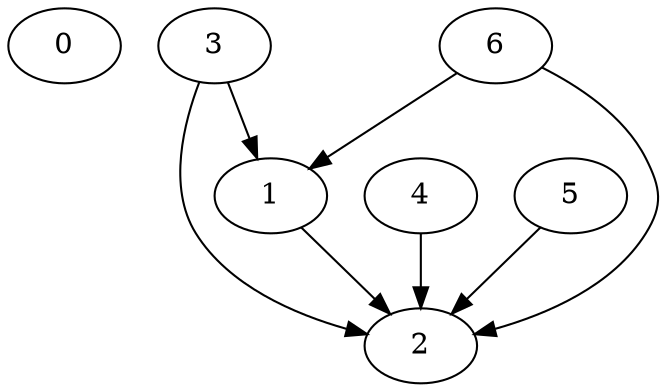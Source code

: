 strict digraph "dependency_graph.dot" {
// Node definitions.
0;
1;
2;
3;
4;
5;
6;

// Edge definitions.
1 -> 2;
3 -> 1;
3 -> 2;
4 -> 2;
5 -> 2;
6 -> 1;
6 -> 2;
}